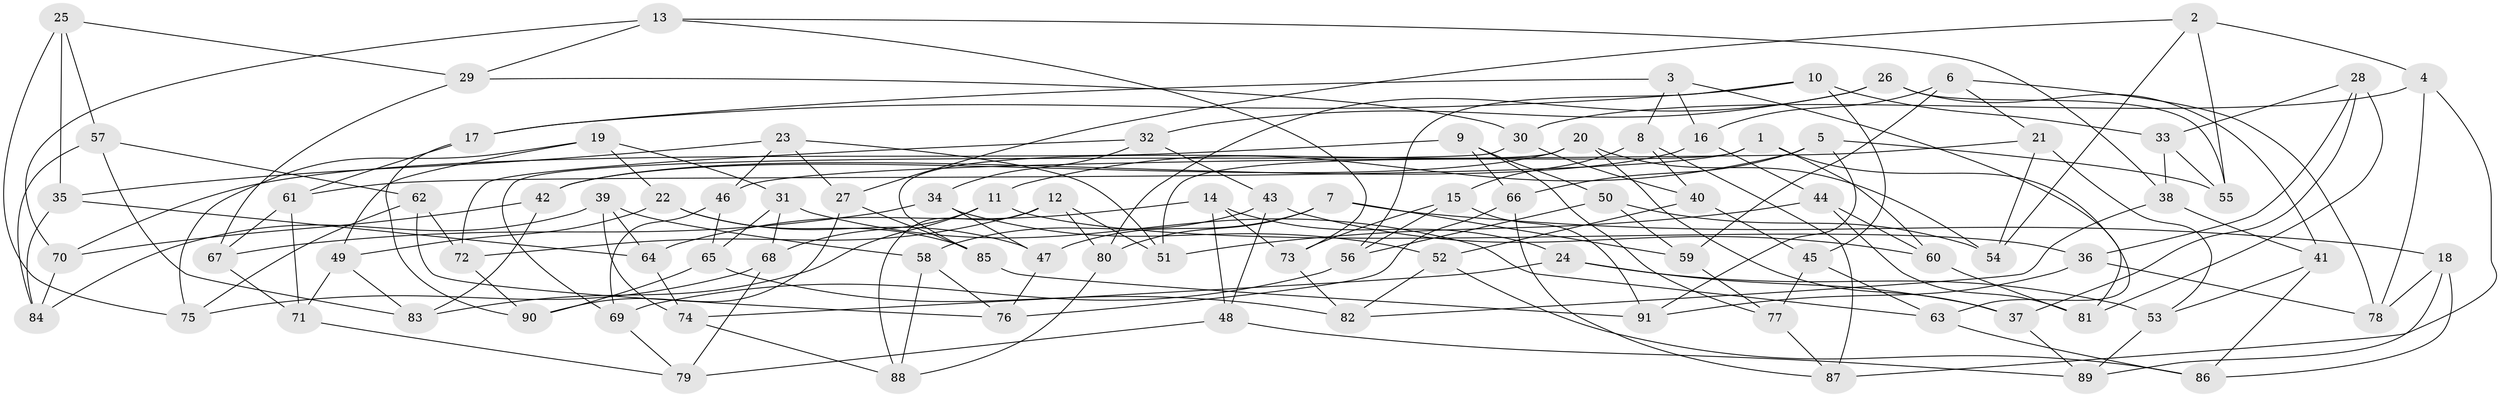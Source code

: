 // coarse degree distribution, {4: 0.32727272727272727, 6: 0.38181818181818183, 5: 0.21818181818181817, 3: 0.07272727272727272}
// Generated by graph-tools (version 1.1) at 2025/38/03/04/25 23:38:19]
// undirected, 91 vertices, 182 edges
graph export_dot {
  node [color=gray90,style=filled];
  1;
  2;
  3;
  4;
  5;
  6;
  7;
  8;
  9;
  10;
  11;
  12;
  13;
  14;
  15;
  16;
  17;
  18;
  19;
  20;
  21;
  22;
  23;
  24;
  25;
  26;
  27;
  28;
  29;
  30;
  31;
  32;
  33;
  34;
  35;
  36;
  37;
  38;
  39;
  40;
  41;
  42;
  43;
  44;
  45;
  46;
  47;
  48;
  49;
  50;
  51;
  52;
  53;
  54;
  55;
  56;
  57;
  58;
  59;
  60;
  61;
  62;
  63;
  64;
  65;
  66;
  67;
  68;
  69;
  70;
  71;
  72;
  73;
  74;
  75;
  76;
  77;
  78;
  79;
  80;
  81;
  82;
  83;
  84;
  85;
  86;
  87;
  88;
  89;
  90;
  91;
  1 -- 51;
  1 -- 61;
  1 -- 81;
  1 -- 60;
  2 -- 54;
  2 -- 4;
  2 -- 27;
  2 -- 55;
  3 -- 17;
  3 -- 8;
  3 -- 63;
  3 -- 16;
  4 -- 87;
  4 -- 78;
  4 -- 30;
  5 -- 55;
  5 -- 91;
  5 -- 11;
  5 -- 66;
  6 -- 21;
  6 -- 59;
  6 -- 78;
  6 -- 16;
  7 -- 59;
  7 -- 18;
  7 -- 47;
  7 -- 80;
  8 -- 87;
  8 -- 40;
  8 -- 15;
  9 -- 70;
  9 -- 66;
  9 -- 77;
  9 -- 50;
  10 -- 56;
  10 -- 33;
  10 -- 45;
  10 -- 17;
  11 -- 36;
  11 -- 68;
  11 -- 83;
  12 -- 51;
  12 -- 88;
  12 -- 72;
  12 -- 80;
  13 -- 73;
  13 -- 70;
  13 -- 29;
  13 -- 38;
  14 -- 64;
  14 -- 73;
  14 -- 48;
  14 -- 24;
  15 -- 56;
  15 -- 73;
  15 -- 91;
  16 -- 44;
  16 -- 42;
  17 -- 61;
  17 -- 90;
  18 -- 89;
  18 -- 78;
  18 -- 86;
  19 -- 49;
  19 -- 75;
  19 -- 31;
  19 -- 22;
  20 -- 42;
  20 -- 85;
  20 -- 37;
  20 -- 54;
  21 -- 54;
  21 -- 46;
  21 -- 53;
  22 -- 49;
  22 -- 85;
  22 -- 47;
  23 -- 35;
  23 -- 51;
  23 -- 46;
  23 -- 27;
  24 -- 37;
  24 -- 53;
  24 -- 74;
  25 -- 35;
  25 -- 75;
  25 -- 29;
  25 -- 57;
  26 -- 55;
  26 -- 32;
  26 -- 80;
  26 -- 41;
  27 -- 90;
  27 -- 85;
  28 -- 81;
  28 -- 37;
  28 -- 33;
  28 -- 36;
  29 -- 30;
  29 -- 67;
  30 -- 40;
  30 -- 69;
  31 -- 68;
  31 -- 65;
  31 -- 63;
  32 -- 34;
  32 -- 72;
  32 -- 43;
  33 -- 38;
  33 -- 55;
  34 -- 52;
  34 -- 47;
  34 -- 67;
  35 -- 84;
  35 -- 64;
  36 -- 91;
  36 -- 78;
  37 -- 89;
  38 -- 82;
  38 -- 41;
  39 -- 64;
  39 -- 84;
  39 -- 74;
  39 -- 58;
  40 -- 52;
  40 -- 45;
  41 -- 86;
  41 -- 53;
  42 -- 83;
  42 -- 70;
  43 -- 58;
  43 -- 48;
  43 -- 60;
  44 -- 51;
  44 -- 60;
  44 -- 81;
  45 -- 77;
  45 -- 63;
  46 -- 69;
  46 -- 65;
  47 -- 76;
  48 -- 79;
  48 -- 89;
  49 -- 83;
  49 -- 71;
  50 -- 54;
  50 -- 56;
  50 -- 59;
  52 -- 82;
  52 -- 86;
  53 -- 89;
  56 -- 69;
  57 -- 83;
  57 -- 84;
  57 -- 62;
  58 -- 88;
  58 -- 76;
  59 -- 77;
  60 -- 81;
  61 -- 67;
  61 -- 71;
  62 -- 72;
  62 -- 75;
  62 -- 76;
  63 -- 86;
  64 -- 74;
  65 -- 90;
  65 -- 82;
  66 -- 87;
  66 -- 76;
  67 -- 71;
  68 -- 75;
  68 -- 79;
  69 -- 79;
  70 -- 84;
  71 -- 79;
  72 -- 90;
  73 -- 82;
  74 -- 88;
  77 -- 87;
  80 -- 88;
  85 -- 91;
}
